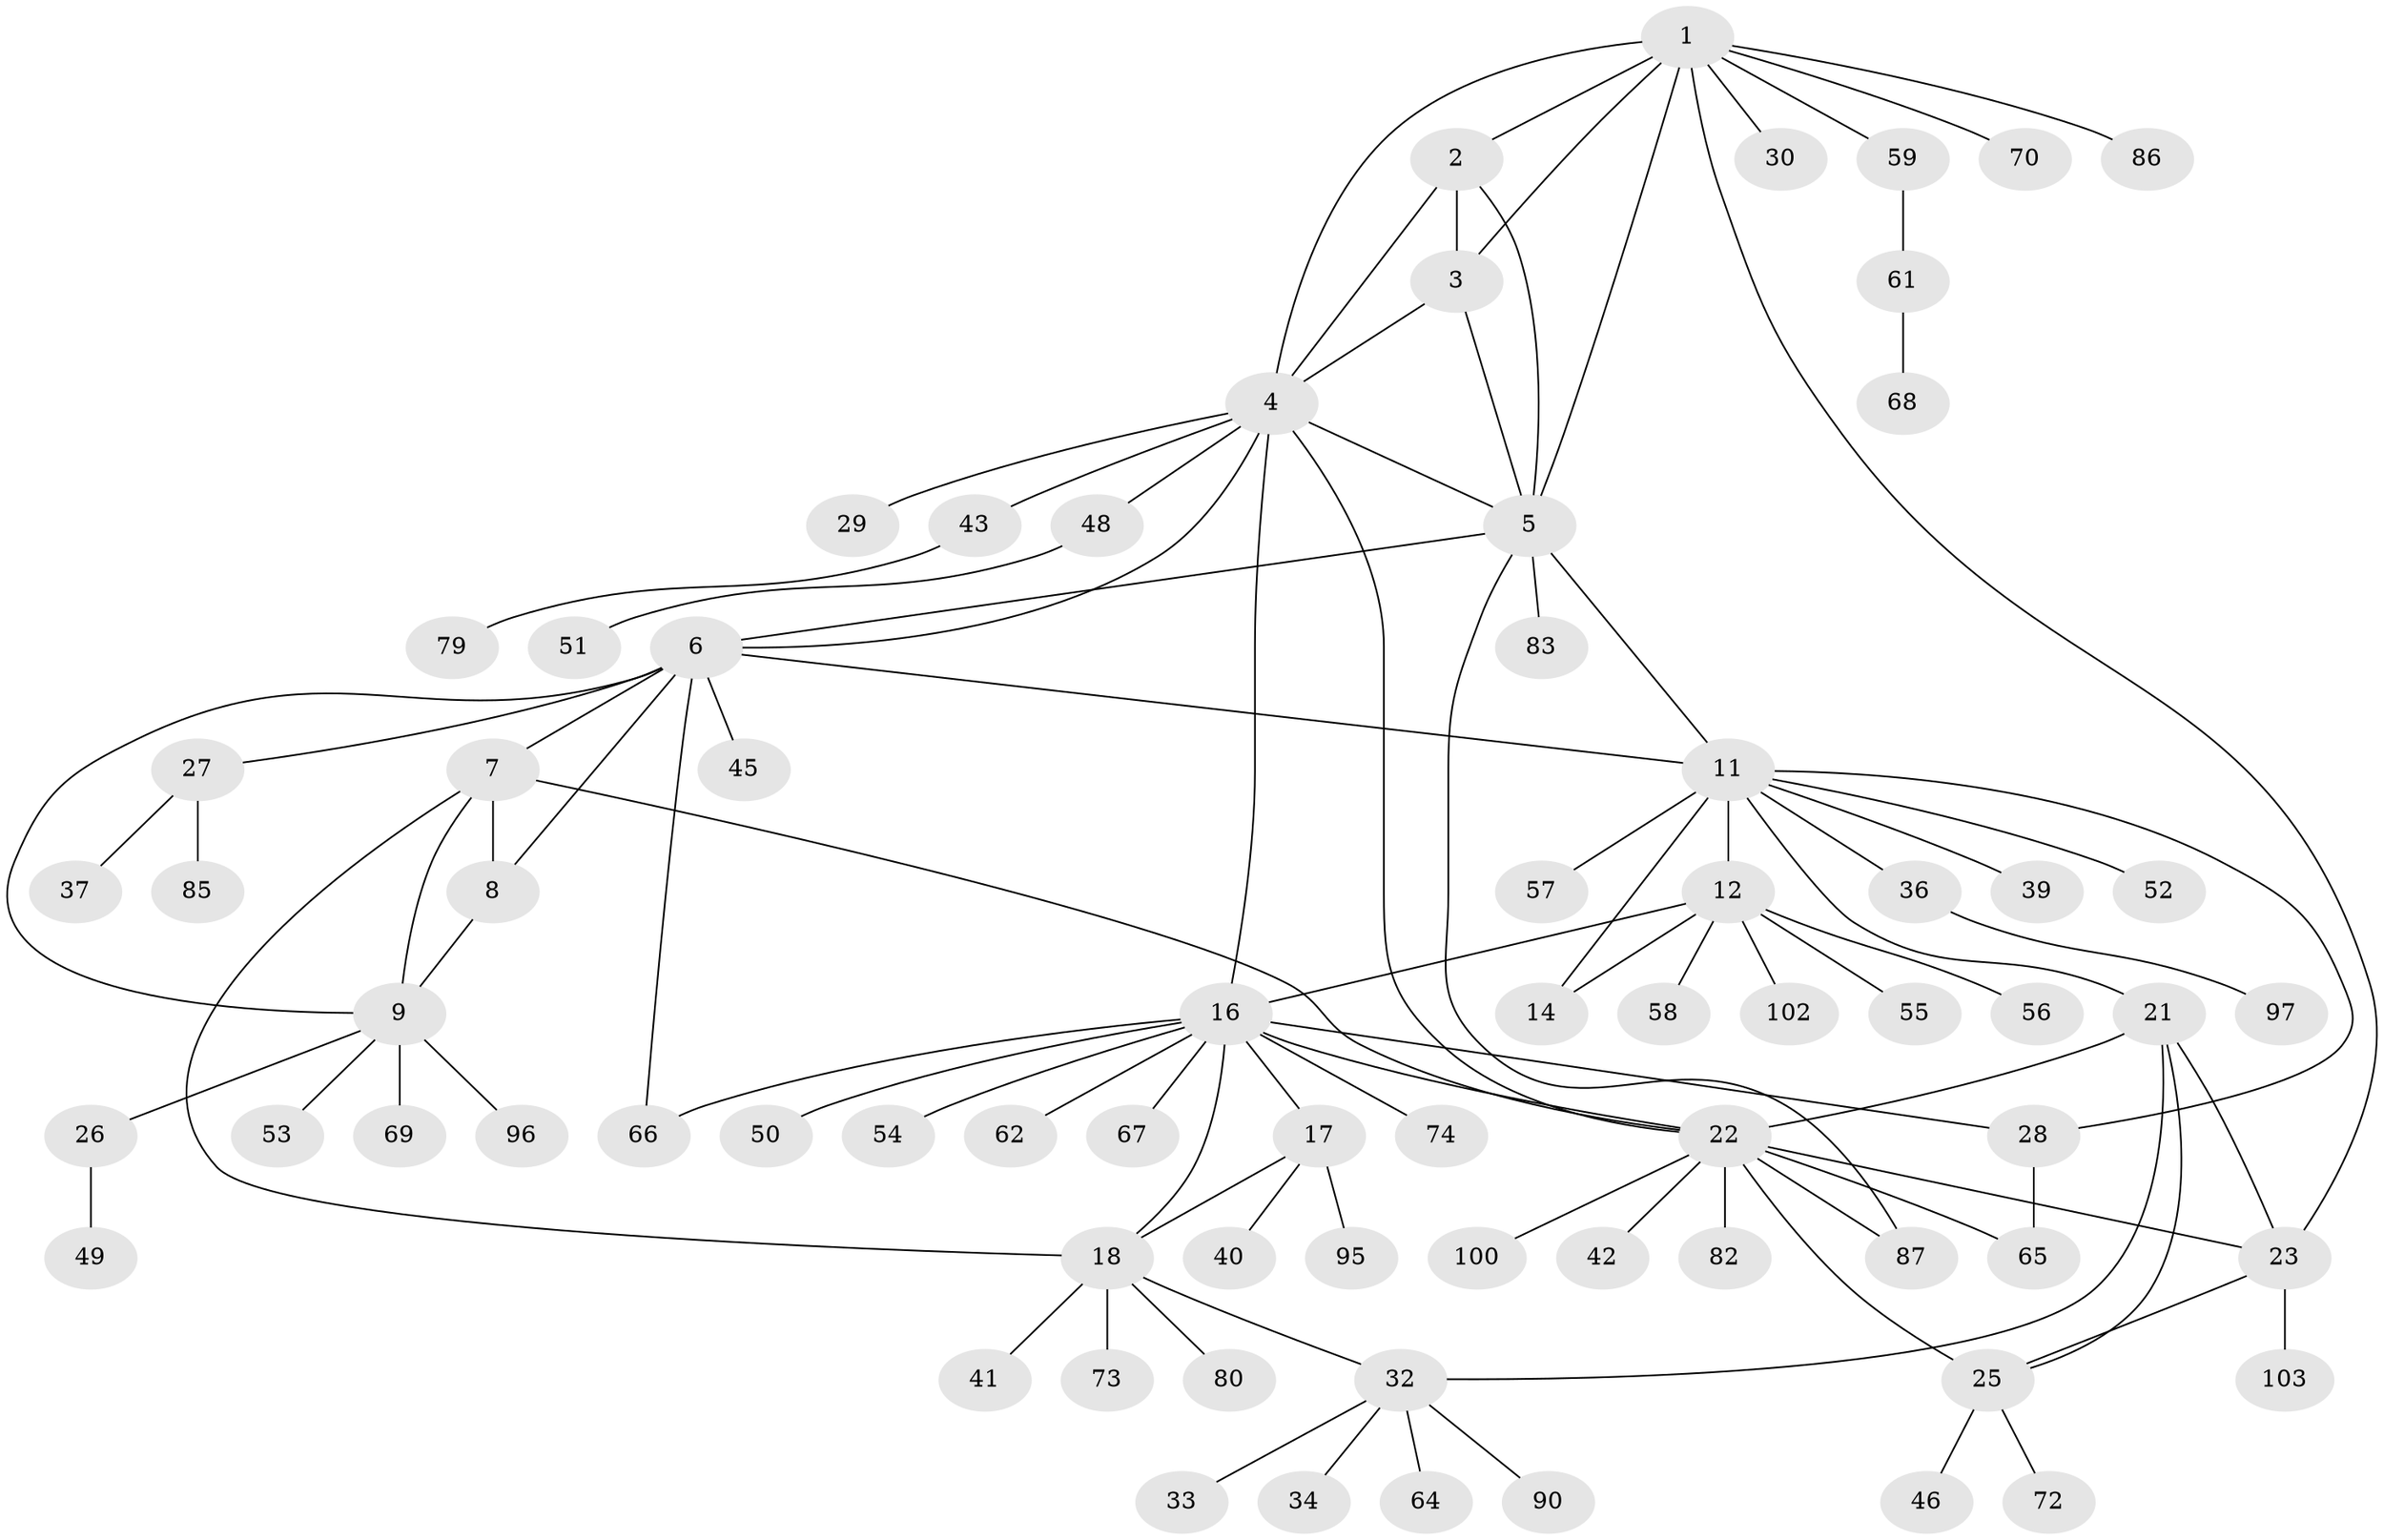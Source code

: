 // original degree distribution, {9: 0.02912621359223301, 5: 0.02912621359223301, 10: 0.02912621359223301, 7: 0.06796116504854369, 11: 0.009708737864077669, 6: 0.038834951456310676, 4: 0.038834951456310676, 8: 0.019417475728155338, 3: 0.05825242718446602, 2: 0.13592233009708737, 1: 0.5436893203883495}
// Generated by graph-tools (version 1.1) at 2025/11/02/27/25 16:11:35]
// undirected, 74 vertices, 100 edges
graph export_dot {
graph [start="1"]
  node [color=gray90,style=filled];
  1 [super="+38"];
  2 [super="+77"];
  3 [super="+98"];
  4 [super="+88"];
  5 [super="+31"];
  6 [super="+63"];
  7;
  8 [super="+10"];
  9 [super="+99"];
  11 [super="+13"];
  12 [super="+15"];
  14;
  16 [super="+19"];
  17 [super="+75"];
  18 [super="+20"];
  21 [super="+71"];
  22 [super="+24"];
  23 [super="+94"];
  25 [super="+47"];
  26 [super="+78"];
  27 [super="+44"];
  28;
  29 [super="+35"];
  30;
  32 [super="+101"];
  33;
  34;
  36 [super="+76"];
  37;
  39 [super="+60"];
  40;
  41;
  42;
  43 [super="+91"];
  45;
  46;
  48 [super="+81"];
  49;
  50;
  51;
  52;
  53;
  54;
  55;
  56;
  57 [super="+93"];
  58;
  59;
  61;
  62;
  64;
  65;
  66;
  67 [super="+84"];
  68;
  69 [super="+89"];
  70;
  72;
  73;
  74;
  79;
  80;
  82;
  83;
  85;
  86 [super="+92"];
  87;
  90;
  95;
  96;
  97;
  100;
  102;
  103;
  1 -- 2;
  1 -- 3;
  1 -- 4;
  1 -- 5;
  1 -- 23;
  1 -- 30;
  1 -- 70;
  1 -- 86;
  1 -- 59;
  2 -- 3;
  2 -- 4;
  2 -- 5;
  3 -- 4;
  3 -- 5;
  4 -- 5;
  4 -- 6;
  4 -- 29;
  4 -- 43;
  4 -- 48;
  4 -- 16;
  4 -- 22;
  5 -- 11;
  5 -- 83;
  5 -- 6;
  5 -- 87;
  6 -- 7;
  6 -- 8 [weight=2];
  6 -- 9;
  6 -- 27;
  6 -- 45;
  6 -- 66;
  6 -- 11;
  7 -- 8 [weight=2];
  7 -- 9;
  7 -- 18;
  7 -- 22;
  8 -- 9 [weight=2];
  9 -- 26;
  9 -- 53;
  9 -- 69;
  9 -- 96;
  11 -- 12 [weight=4];
  11 -- 14 [weight=2];
  11 -- 21;
  11 -- 57;
  11 -- 36;
  11 -- 39;
  11 -- 52;
  11 -- 28;
  12 -- 14 [weight=2];
  12 -- 56;
  12 -- 58;
  12 -- 16;
  12 -- 102;
  12 -- 55;
  16 -- 17 [weight=2];
  16 -- 18 [weight=4];
  16 -- 28;
  16 -- 54;
  16 -- 62;
  16 -- 66;
  16 -- 67;
  16 -- 74;
  16 -- 50;
  16 -- 22;
  17 -- 18 [weight=2];
  17 -- 40;
  17 -- 95;
  18 -- 41;
  18 -- 32;
  18 -- 80;
  18 -- 73;
  21 -- 22 [weight=2];
  21 -- 23;
  21 -- 25;
  21 -- 32;
  22 -- 23 [weight=2];
  22 -- 25 [weight=2];
  22 -- 65;
  22 -- 82;
  22 -- 87;
  22 -- 100;
  22 -- 42;
  23 -- 25;
  23 -- 103;
  25 -- 46;
  25 -- 72;
  26 -- 49;
  27 -- 37;
  27 -- 85;
  28 -- 65;
  32 -- 33;
  32 -- 34;
  32 -- 64;
  32 -- 90;
  36 -- 97;
  43 -- 79;
  48 -- 51;
  59 -- 61;
  61 -- 68;
}
